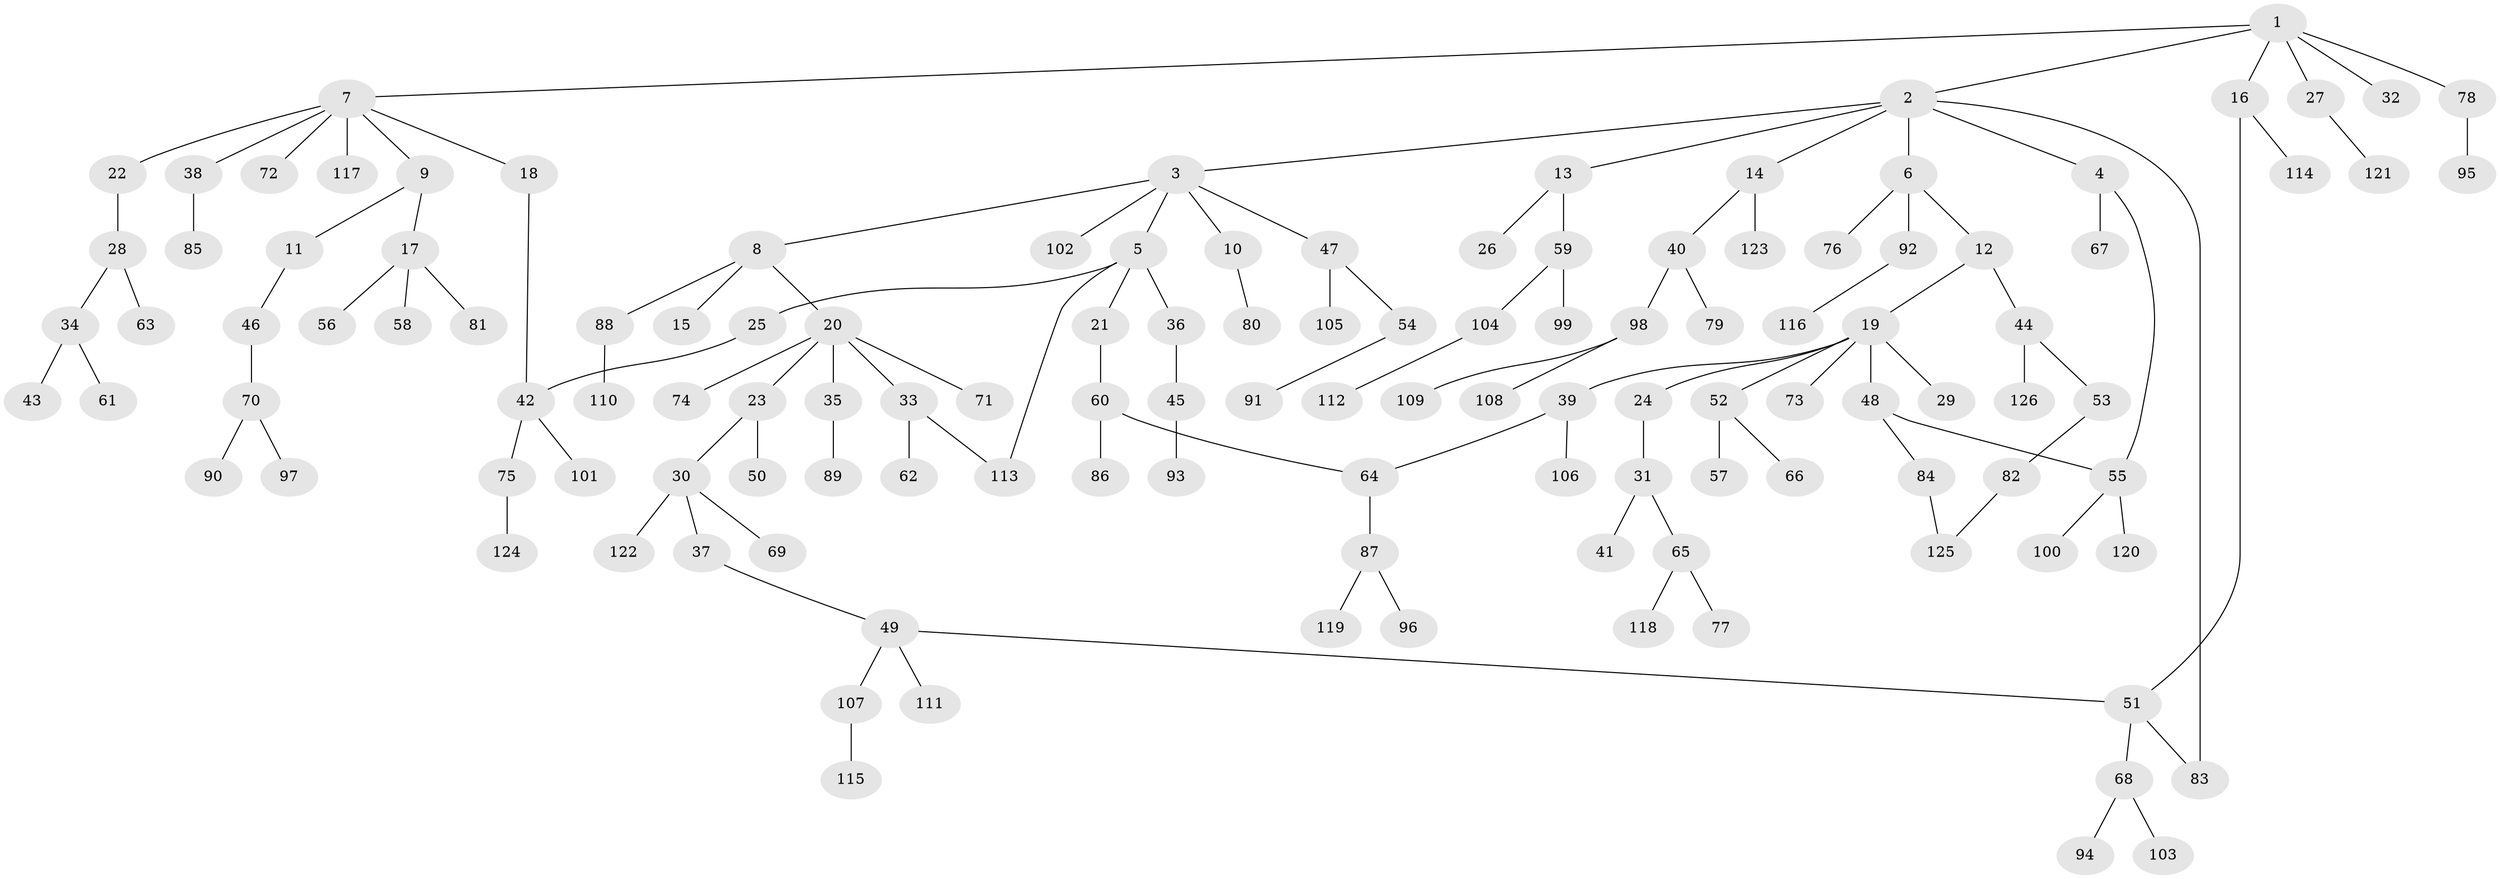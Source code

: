 // coarse degree distribution, {7: 0.03571428571428571, 2: 0.21428571428571427, 5: 0.011904761904761904, 4: 0.047619047619047616, 8: 0.023809523809523808, 3: 0.11904761904761904, 1: 0.5238095238095238, 6: 0.023809523809523808}
// Generated by graph-tools (version 1.1) at 2025/23/03/03/25 07:23:33]
// undirected, 126 vertices, 132 edges
graph export_dot {
graph [start="1"]
  node [color=gray90,style=filled];
  1;
  2;
  3;
  4;
  5;
  6;
  7;
  8;
  9;
  10;
  11;
  12;
  13;
  14;
  15;
  16;
  17;
  18;
  19;
  20;
  21;
  22;
  23;
  24;
  25;
  26;
  27;
  28;
  29;
  30;
  31;
  32;
  33;
  34;
  35;
  36;
  37;
  38;
  39;
  40;
  41;
  42;
  43;
  44;
  45;
  46;
  47;
  48;
  49;
  50;
  51;
  52;
  53;
  54;
  55;
  56;
  57;
  58;
  59;
  60;
  61;
  62;
  63;
  64;
  65;
  66;
  67;
  68;
  69;
  70;
  71;
  72;
  73;
  74;
  75;
  76;
  77;
  78;
  79;
  80;
  81;
  82;
  83;
  84;
  85;
  86;
  87;
  88;
  89;
  90;
  91;
  92;
  93;
  94;
  95;
  96;
  97;
  98;
  99;
  100;
  101;
  102;
  103;
  104;
  105;
  106;
  107;
  108;
  109;
  110;
  111;
  112;
  113;
  114;
  115;
  116;
  117;
  118;
  119;
  120;
  121;
  122;
  123;
  124;
  125;
  126;
  1 -- 2;
  1 -- 7;
  1 -- 16;
  1 -- 27;
  1 -- 32;
  1 -- 78;
  2 -- 3;
  2 -- 4;
  2 -- 6;
  2 -- 13;
  2 -- 14;
  2 -- 83;
  3 -- 5;
  3 -- 8;
  3 -- 10;
  3 -- 47;
  3 -- 102;
  4 -- 67;
  4 -- 55;
  5 -- 21;
  5 -- 25;
  5 -- 36;
  5 -- 113;
  6 -- 12;
  6 -- 76;
  6 -- 92;
  7 -- 9;
  7 -- 18;
  7 -- 22;
  7 -- 38;
  7 -- 72;
  7 -- 117;
  8 -- 15;
  8 -- 20;
  8 -- 88;
  9 -- 11;
  9 -- 17;
  10 -- 80;
  11 -- 46;
  12 -- 19;
  12 -- 44;
  13 -- 26;
  13 -- 59;
  14 -- 40;
  14 -- 123;
  16 -- 51;
  16 -- 114;
  17 -- 56;
  17 -- 58;
  17 -- 81;
  18 -- 42;
  19 -- 24;
  19 -- 29;
  19 -- 39;
  19 -- 48;
  19 -- 52;
  19 -- 73;
  20 -- 23;
  20 -- 33;
  20 -- 35;
  20 -- 71;
  20 -- 74;
  21 -- 60;
  22 -- 28;
  23 -- 30;
  23 -- 50;
  24 -- 31;
  25 -- 42;
  27 -- 121;
  28 -- 34;
  28 -- 63;
  30 -- 37;
  30 -- 69;
  30 -- 122;
  31 -- 41;
  31 -- 65;
  33 -- 62;
  33 -- 113;
  34 -- 43;
  34 -- 61;
  35 -- 89;
  36 -- 45;
  37 -- 49;
  38 -- 85;
  39 -- 64;
  39 -- 106;
  40 -- 79;
  40 -- 98;
  42 -- 75;
  42 -- 101;
  44 -- 53;
  44 -- 126;
  45 -- 93;
  46 -- 70;
  47 -- 54;
  47 -- 105;
  48 -- 55;
  48 -- 84;
  49 -- 107;
  49 -- 111;
  49 -- 51;
  51 -- 68;
  51 -- 83;
  52 -- 57;
  52 -- 66;
  53 -- 82;
  54 -- 91;
  55 -- 100;
  55 -- 120;
  59 -- 99;
  59 -- 104;
  60 -- 86;
  60 -- 64;
  64 -- 87;
  65 -- 77;
  65 -- 118;
  68 -- 94;
  68 -- 103;
  70 -- 90;
  70 -- 97;
  75 -- 124;
  78 -- 95;
  82 -- 125;
  84 -- 125;
  87 -- 96;
  87 -- 119;
  88 -- 110;
  92 -- 116;
  98 -- 108;
  98 -- 109;
  104 -- 112;
  107 -- 115;
}

